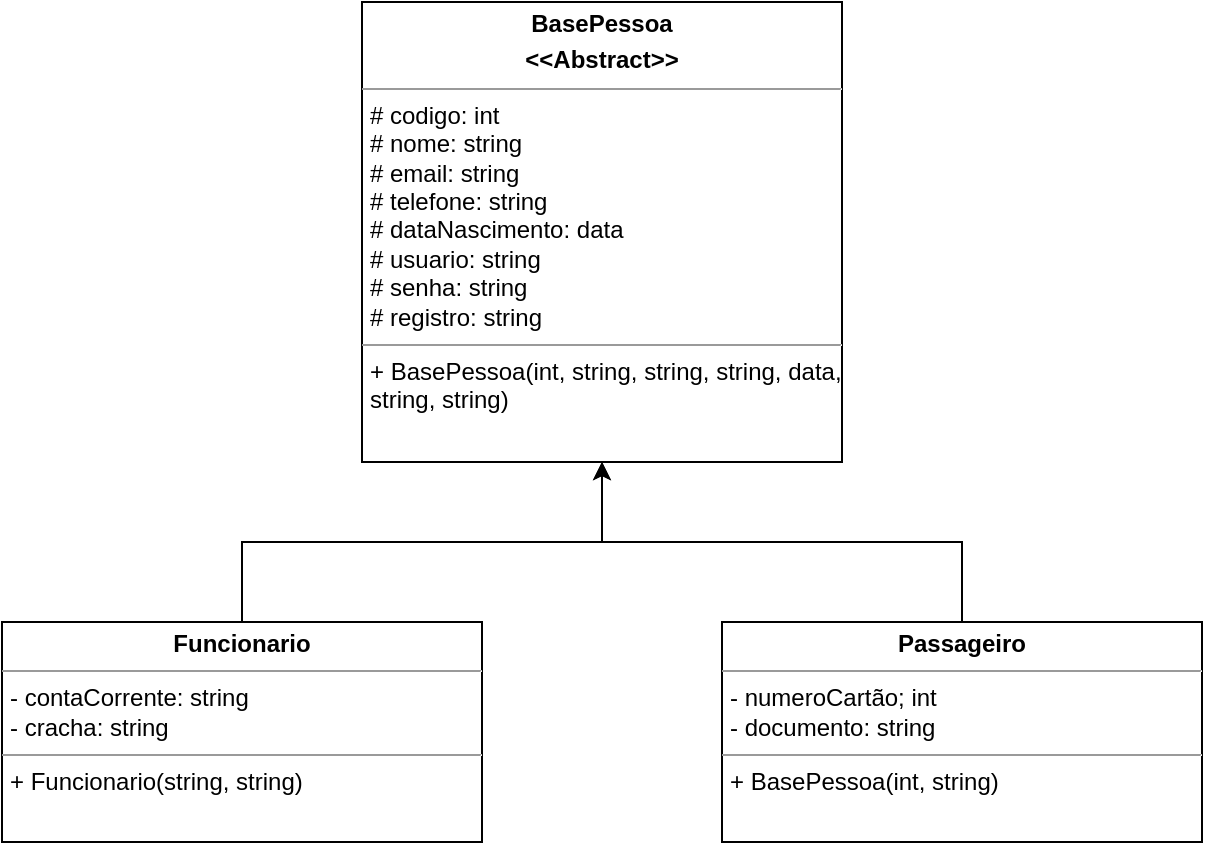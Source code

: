 <mxfile version="21.7.2" type="github">
  <diagram name="Página-1" id="_r75S0dgfs3CPF3vdWEm">
    <mxGraphModel dx="839" dy="464" grid="1" gridSize="10" guides="1" tooltips="1" connect="1" arrows="1" fold="1" page="1" pageScale="1" pageWidth="827" pageHeight="1169" math="0" shadow="0">
      <root>
        <mxCell id="0" />
        <mxCell id="1" parent="0" />
        <mxCell id="JYiYjpGWBIebue8QPEjg-1" value="&lt;p style=&quot;margin:0px;margin-top:4px;text-align:center;&quot;&gt;&lt;b&gt;BasePessoa&lt;/b&gt;&lt;/p&gt;&lt;p style=&quot;margin:0px;margin-top:4px;text-align:center;&quot;&gt;&lt;b&gt;&amp;lt;&amp;lt;Abstract&amp;gt;&amp;gt;&lt;/b&gt;&lt;/p&gt;&lt;hr size=&quot;1&quot;&gt;&lt;p style=&quot;margin:0px;margin-left:4px;&quot;&gt;# codigo: int&lt;/p&gt;&lt;p style=&quot;margin:0px;margin-left:4px;&quot;&gt;# nome: string&lt;/p&gt;&lt;p style=&quot;margin:0px;margin-left:4px;&quot;&gt;# email: string&lt;/p&gt;&lt;p style=&quot;margin:0px;margin-left:4px;&quot;&gt;# telefone: string&lt;/p&gt;&lt;p style=&quot;margin:0px;margin-left:4px;&quot;&gt;# dataNascimento: data&lt;/p&gt;&lt;p style=&quot;margin:0px;margin-left:4px;&quot;&gt;# usuario: string&lt;/p&gt;&lt;p style=&quot;margin:0px;margin-left:4px;&quot;&gt;# senha: string&lt;/p&gt;&lt;p style=&quot;margin:0px;margin-left:4px;&quot;&gt;# registro: string&lt;/p&gt;&lt;hr size=&quot;1&quot;&gt;&lt;p style=&quot;margin:0px;margin-left:4px;&quot;&gt;&lt;span style=&quot;background-color: initial;&quot;&gt;+ BasePessoa(int, string, string, string, data, string, string)&lt;/span&gt;&lt;br&gt;&lt;/p&gt;&lt;p style=&quot;margin:0px;margin-left:4px;&quot;&gt;&lt;br&gt;&lt;/p&gt;" style="verticalAlign=top;align=left;overflow=fill;fontSize=12;fontFamily=Helvetica;html=1;whiteSpace=wrap;" parent="1" vertex="1">
          <mxGeometry x="300" y="240" width="240" height="230" as="geometry" />
        </mxCell>
        <mxCell id="S2oM8H22ytXUNE2QOOMd-47" style="edgeStyle=orthogonalEdgeStyle;rounded=0;orthogonalLoop=1;jettySize=auto;html=1;exitX=0.5;exitY=0;exitDx=0;exitDy=0;entryX=0.5;entryY=1;entryDx=0;entryDy=0;" edge="1" parent="1" source="S2oM8H22ytXUNE2QOOMd-17" target="JYiYjpGWBIebue8QPEjg-1">
          <mxGeometry relative="1" as="geometry">
            <Array as="points">
              <mxPoint x="240" y="510" />
              <mxPoint x="420" y="510" />
              <mxPoint x="420" y="470" />
            </Array>
          </mxGeometry>
        </mxCell>
        <mxCell id="S2oM8H22ytXUNE2QOOMd-17" value="&lt;p style=&quot;margin:0px;margin-top:4px;text-align:center;&quot;&gt;&lt;b&gt;Funcionario&lt;/b&gt;&lt;/p&gt;&lt;hr size=&quot;1&quot;&gt;&lt;p style=&quot;margin:0px;margin-left:4px;&quot;&gt;- contaCorrente: string&lt;/p&gt;&lt;p style=&quot;margin:0px;margin-left:4px;&quot;&gt;- cracha: string&lt;/p&gt;&lt;hr size=&quot;1&quot;&gt;&lt;p style=&quot;margin:0px;margin-left:4px;&quot;&gt;&lt;span style=&quot;background-color: initial;&quot;&gt;+ Funcionario(string, string)&lt;/span&gt;&lt;br&gt;&lt;/p&gt;&lt;p style=&quot;margin:0px;margin-left:4px;&quot;&gt;&lt;br&gt;&lt;/p&gt;" style="verticalAlign=top;align=left;overflow=fill;fontSize=12;fontFamily=Helvetica;html=1;whiteSpace=wrap;" vertex="1" parent="1">
          <mxGeometry x="120" y="550" width="240" height="110" as="geometry" />
        </mxCell>
        <mxCell id="S2oM8H22ytXUNE2QOOMd-22" style="edgeStyle=orthogonalEdgeStyle;rounded=0;orthogonalLoop=1;jettySize=auto;html=1;exitX=0.5;exitY=0;exitDx=0;exitDy=0;entryX=0.5;entryY=1;entryDx=0;entryDy=0;" edge="1" parent="1" source="S2oM8H22ytXUNE2QOOMd-18" target="JYiYjpGWBIebue8QPEjg-1">
          <mxGeometry relative="1" as="geometry">
            <Array as="points">
              <mxPoint x="600" y="510" />
              <mxPoint x="420" y="510" />
              <mxPoint x="420" y="470" />
            </Array>
          </mxGeometry>
        </mxCell>
        <mxCell id="S2oM8H22ytXUNE2QOOMd-18" value="&lt;p style=&quot;margin:0px;margin-top:4px;text-align:center;&quot;&gt;&lt;b&gt;Passageiro&lt;/b&gt;&lt;/p&gt;&lt;hr size=&quot;1&quot;&gt;&lt;p style=&quot;margin:0px;margin-left:4px;&quot;&gt;- numeroCartão; int&lt;/p&gt;&lt;p style=&quot;margin:0px;margin-left:4px;&quot;&gt;- documento: string&lt;/p&gt;&lt;hr size=&quot;1&quot;&gt;&lt;p style=&quot;margin:0px;margin-left:4px;&quot;&gt;&lt;span style=&quot;background-color: initial;&quot;&gt;+ BasePessoa(int, string)&lt;/span&gt;&lt;br&gt;&lt;/p&gt;&lt;p style=&quot;margin:0px;margin-left:4px;&quot;&gt;&lt;br&gt;&lt;/p&gt;" style="verticalAlign=top;align=left;overflow=fill;fontSize=12;fontFamily=Helvetica;html=1;whiteSpace=wrap;" vertex="1" parent="1">
          <mxGeometry x="480" y="550" width="240" height="110" as="geometry" />
        </mxCell>
        <mxCell id="S2oM8H22ytXUNE2QOOMd-19" style="edgeStyle=orthogonalEdgeStyle;rounded=0;orthogonalLoop=1;jettySize=auto;html=1;exitX=0.5;exitY=1;exitDx=0;exitDy=0;" edge="1" parent="1" source="S2oM8H22ytXUNE2QOOMd-17" target="S2oM8H22ytXUNE2QOOMd-17">
          <mxGeometry relative="1" as="geometry" />
        </mxCell>
      </root>
    </mxGraphModel>
  </diagram>
</mxfile>
